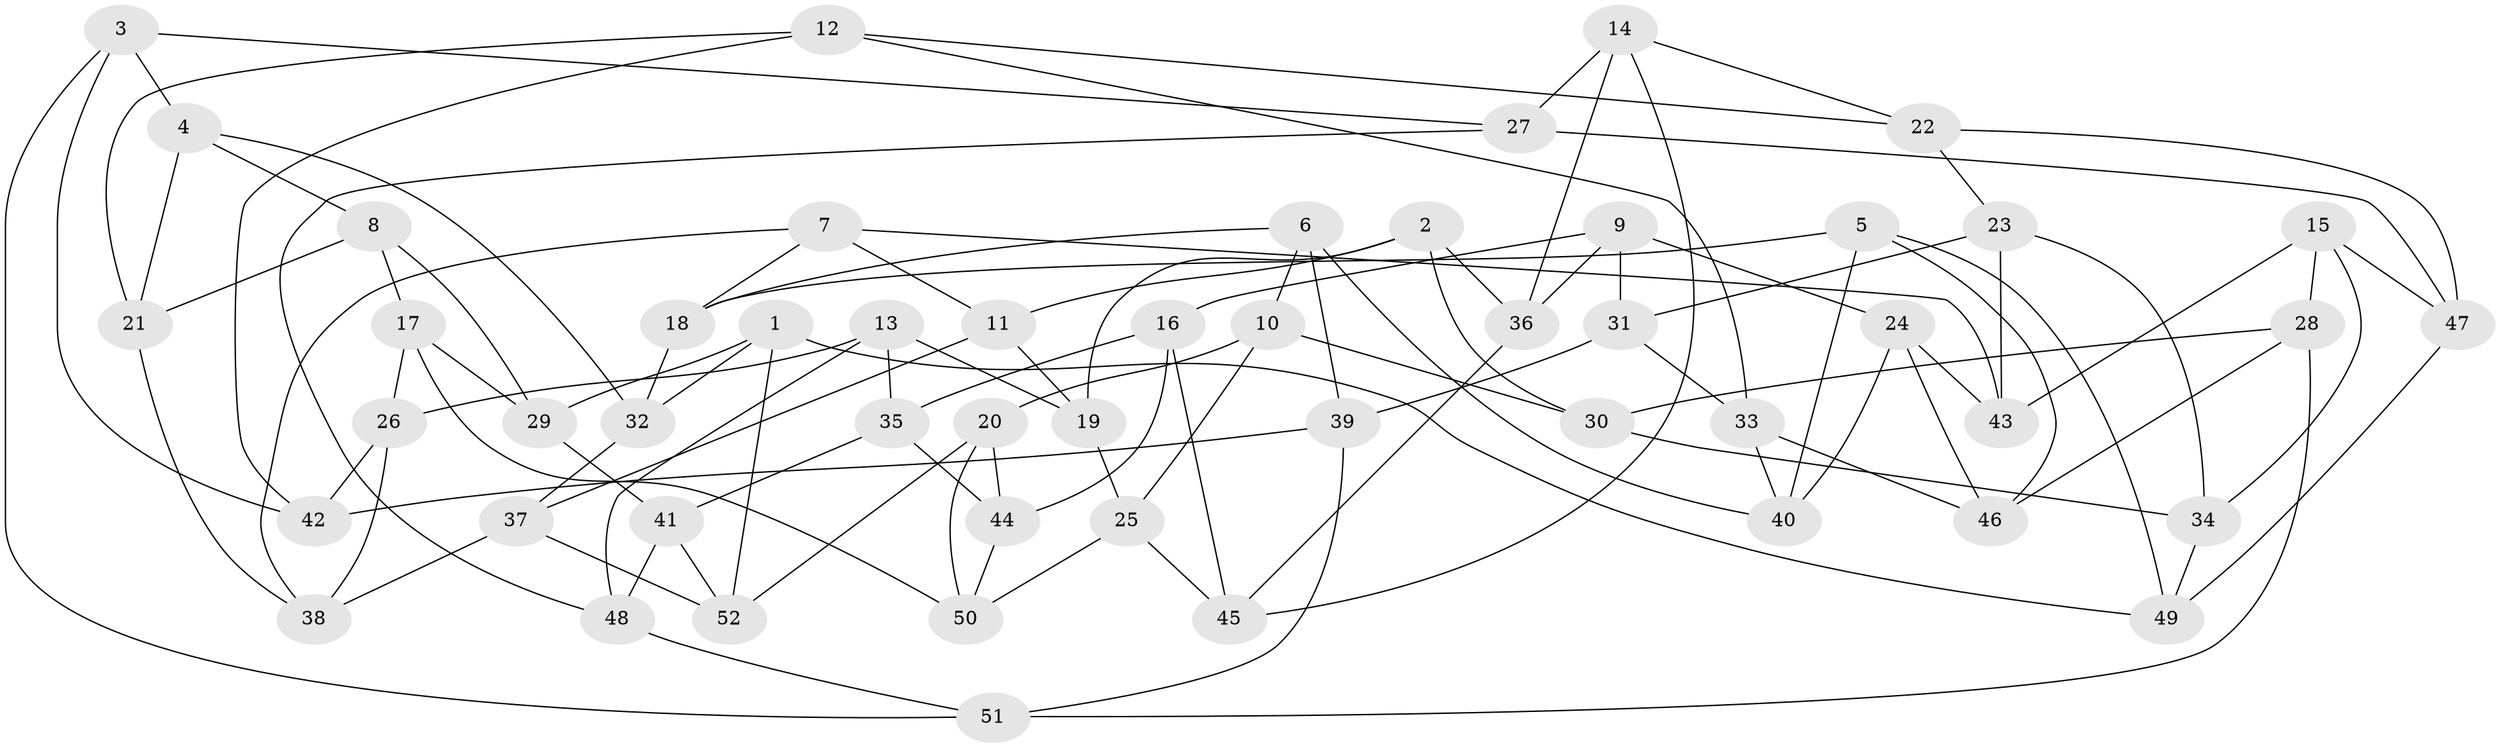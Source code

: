 // Generated by graph-tools (version 1.1) at 2025/11/02/27/25 16:11:47]
// undirected, 52 vertices, 104 edges
graph export_dot {
graph [start="1"]
  node [color=gray90,style=filled];
  1;
  2;
  3;
  4;
  5;
  6;
  7;
  8;
  9;
  10;
  11;
  12;
  13;
  14;
  15;
  16;
  17;
  18;
  19;
  20;
  21;
  22;
  23;
  24;
  25;
  26;
  27;
  28;
  29;
  30;
  31;
  32;
  33;
  34;
  35;
  36;
  37;
  38;
  39;
  40;
  41;
  42;
  43;
  44;
  45;
  46;
  47;
  48;
  49;
  50;
  51;
  52;
  1 -- 49;
  1 -- 32;
  1 -- 29;
  1 -- 52;
  2 -- 11;
  2 -- 19;
  2 -- 30;
  2 -- 36;
  3 -- 51;
  3 -- 27;
  3 -- 42;
  3 -- 4;
  4 -- 8;
  4 -- 32;
  4 -- 21;
  5 -- 46;
  5 -- 18;
  5 -- 40;
  5 -- 49;
  6 -- 39;
  6 -- 40;
  6 -- 18;
  6 -- 10;
  7 -- 18;
  7 -- 43;
  7 -- 11;
  7 -- 38;
  8 -- 21;
  8 -- 29;
  8 -- 17;
  9 -- 31;
  9 -- 24;
  9 -- 36;
  9 -- 16;
  10 -- 25;
  10 -- 20;
  10 -- 30;
  11 -- 37;
  11 -- 19;
  12 -- 21;
  12 -- 33;
  12 -- 42;
  12 -- 22;
  13 -- 26;
  13 -- 19;
  13 -- 35;
  13 -- 48;
  14 -- 45;
  14 -- 27;
  14 -- 22;
  14 -- 36;
  15 -- 28;
  15 -- 34;
  15 -- 47;
  15 -- 43;
  16 -- 45;
  16 -- 44;
  16 -- 35;
  17 -- 26;
  17 -- 50;
  17 -- 29;
  18 -- 32;
  19 -- 25;
  20 -- 50;
  20 -- 52;
  20 -- 44;
  21 -- 38;
  22 -- 47;
  22 -- 23;
  23 -- 43;
  23 -- 34;
  23 -- 31;
  24 -- 40;
  24 -- 46;
  24 -- 43;
  25 -- 45;
  25 -- 50;
  26 -- 38;
  26 -- 42;
  27 -- 48;
  27 -- 47;
  28 -- 51;
  28 -- 46;
  28 -- 30;
  29 -- 41;
  30 -- 34;
  31 -- 33;
  31 -- 39;
  32 -- 37;
  33 -- 40;
  33 -- 46;
  34 -- 49;
  35 -- 44;
  35 -- 41;
  36 -- 45;
  37 -- 38;
  37 -- 52;
  39 -- 42;
  39 -- 51;
  41 -- 48;
  41 -- 52;
  44 -- 50;
  47 -- 49;
  48 -- 51;
}
